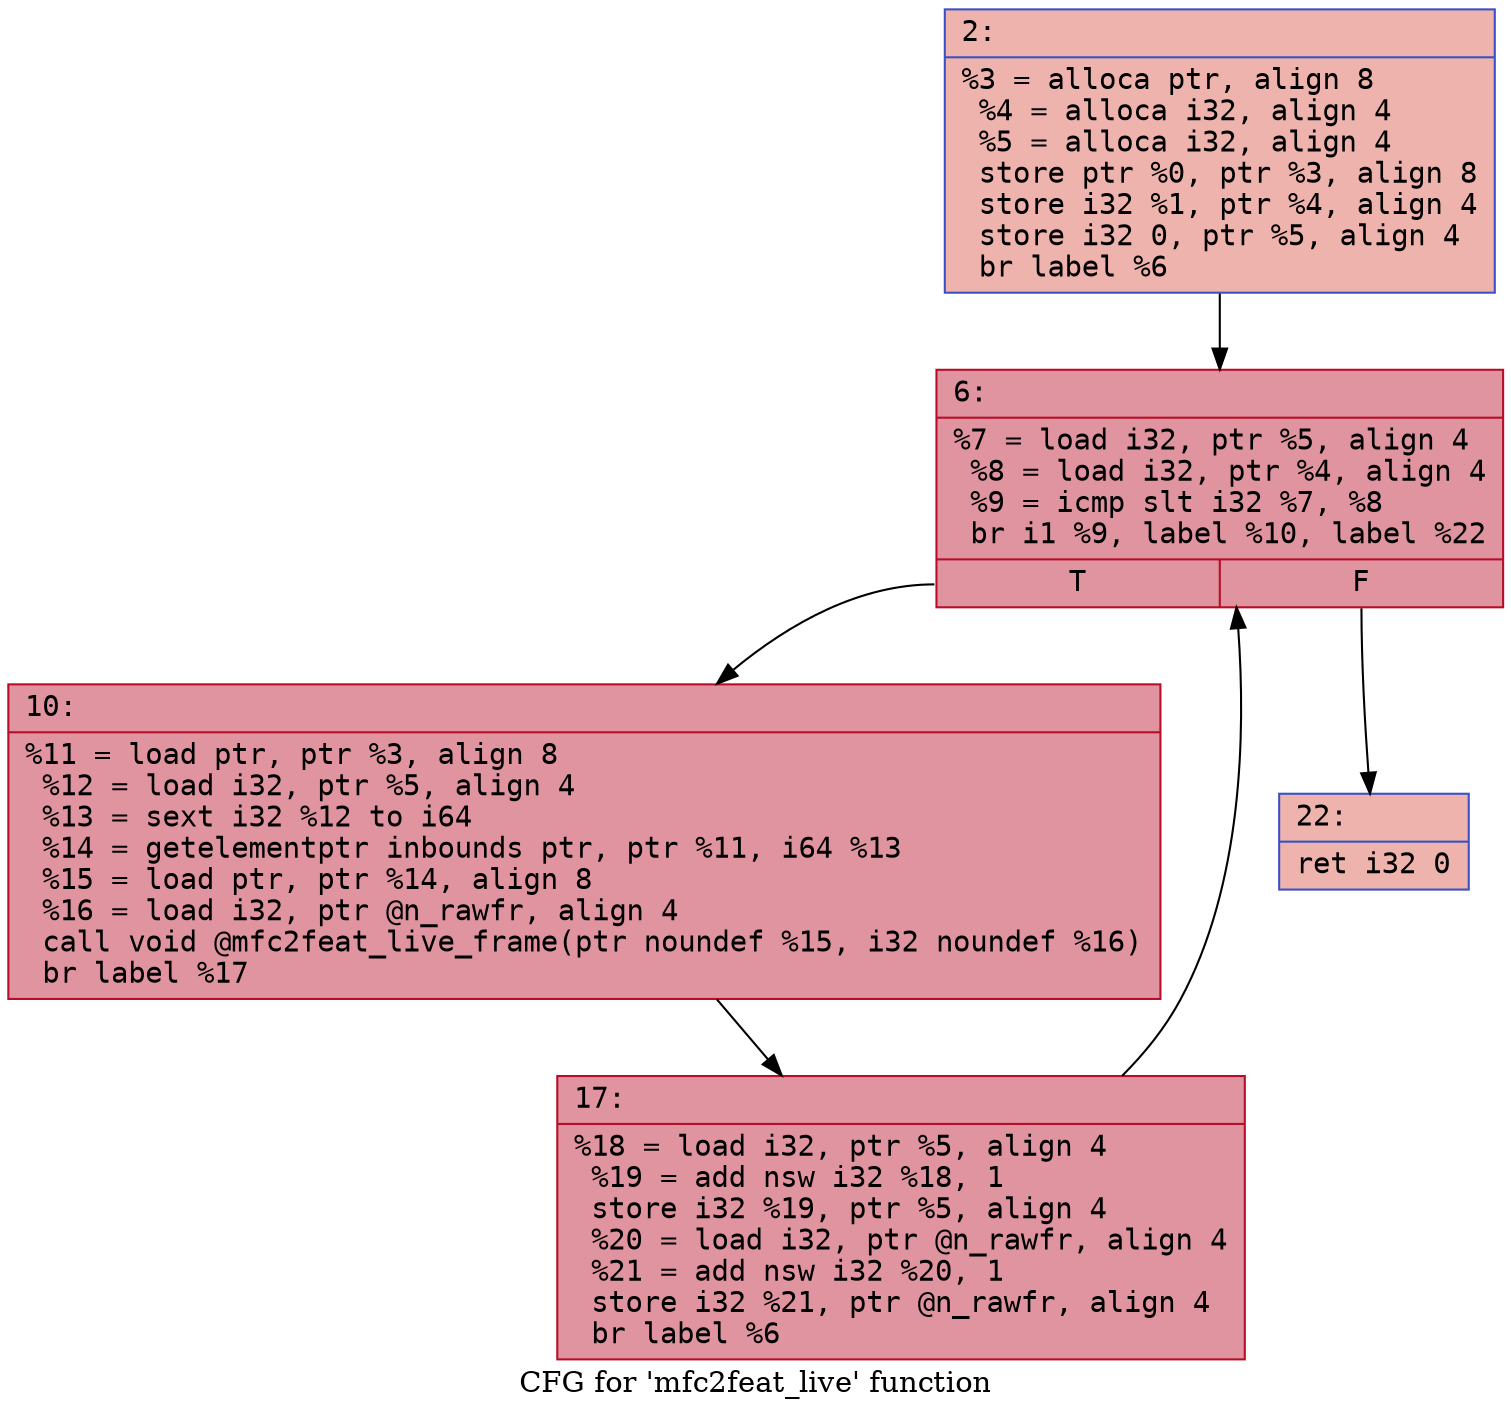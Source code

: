 digraph "CFG for 'mfc2feat_live' function" {
	label="CFG for 'mfc2feat_live' function";

	Node0x6000008a54a0 [shape=record,color="#3d50c3ff", style=filled, fillcolor="#d6524470" fontname="Courier",label="{2:\l|  %3 = alloca ptr, align 8\l  %4 = alloca i32, align 4\l  %5 = alloca i32, align 4\l  store ptr %0, ptr %3, align 8\l  store i32 %1, ptr %4, align 4\l  store i32 0, ptr %5, align 4\l  br label %6\l}"];
	Node0x6000008a54a0 -> Node0x6000008a54f0[tooltip="2 -> 6\nProbability 100.00%" ];
	Node0x6000008a54f0 [shape=record,color="#b70d28ff", style=filled, fillcolor="#b70d2870" fontname="Courier",label="{6:\l|  %7 = load i32, ptr %5, align 4\l  %8 = load i32, ptr %4, align 4\l  %9 = icmp slt i32 %7, %8\l  br i1 %9, label %10, label %22\l|{<s0>T|<s1>F}}"];
	Node0x6000008a54f0:s0 -> Node0x6000008a5540[tooltip="6 -> 10\nProbability 96.88%" ];
	Node0x6000008a54f0:s1 -> Node0x6000008a55e0[tooltip="6 -> 22\nProbability 3.12%" ];
	Node0x6000008a5540 [shape=record,color="#b70d28ff", style=filled, fillcolor="#b70d2870" fontname="Courier",label="{10:\l|  %11 = load ptr, ptr %3, align 8\l  %12 = load i32, ptr %5, align 4\l  %13 = sext i32 %12 to i64\l  %14 = getelementptr inbounds ptr, ptr %11, i64 %13\l  %15 = load ptr, ptr %14, align 8\l  %16 = load i32, ptr @n_rawfr, align 4\l  call void @mfc2feat_live_frame(ptr noundef %15, i32 noundef %16)\l  br label %17\l}"];
	Node0x6000008a5540 -> Node0x6000008a5590[tooltip="10 -> 17\nProbability 100.00%" ];
	Node0x6000008a5590 [shape=record,color="#b70d28ff", style=filled, fillcolor="#b70d2870" fontname="Courier",label="{17:\l|  %18 = load i32, ptr %5, align 4\l  %19 = add nsw i32 %18, 1\l  store i32 %19, ptr %5, align 4\l  %20 = load i32, ptr @n_rawfr, align 4\l  %21 = add nsw i32 %20, 1\l  store i32 %21, ptr @n_rawfr, align 4\l  br label %6\l}"];
	Node0x6000008a5590 -> Node0x6000008a54f0[tooltip="17 -> 6\nProbability 100.00%" ];
	Node0x6000008a55e0 [shape=record,color="#3d50c3ff", style=filled, fillcolor="#d6524470" fontname="Courier",label="{22:\l|  ret i32 0\l}"];
}
